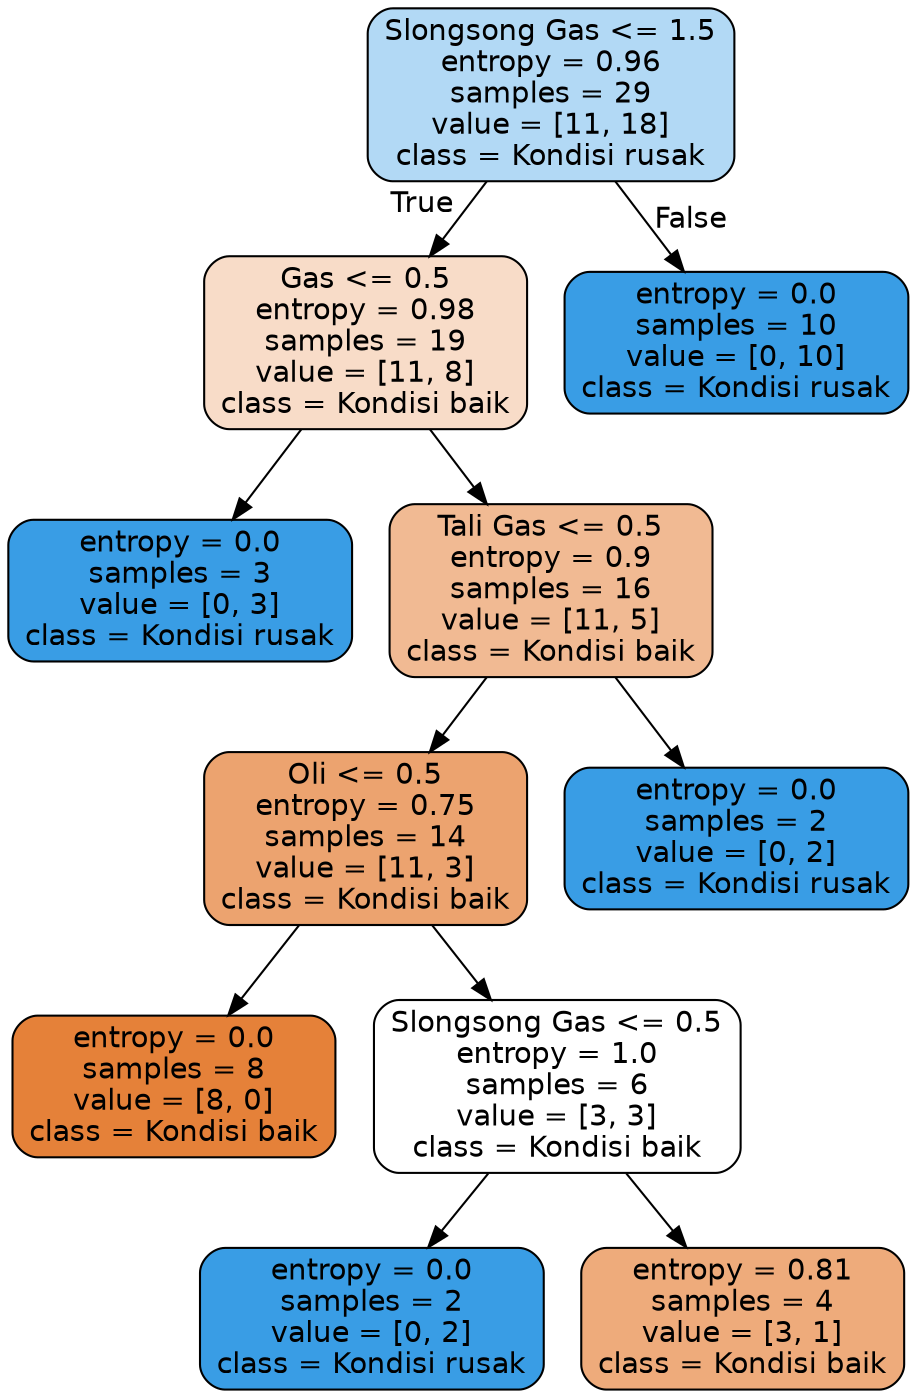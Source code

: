 digraph Tree {
node [shape=box, style="filled, rounded", color="black", fontname=helvetica] ;
edge [fontname=helvetica] ;
0 [label="Slongsong Gas <= 1.5\nentropy = 0.96\nsamples = 29\nvalue = [11, 18]\nclass = Kondisi rusak", fillcolor="#399de563"] ;
1 [label="Gas <= 0.5\nentropy = 0.98\nsamples = 19\nvalue = [11, 8]\nclass = Kondisi baik", fillcolor="#e5813946"] ;
0 -> 1 [labeldistance=2.5, labelangle=45, headlabel="True"] ;
2 [label="entropy = 0.0\nsamples = 3\nvalue = [0, 3]\nclass = Kondisi rusak", fillcolor="#399de5ff"] ;
1 -> 2 ;
3 [label="Tali Gas <= 0.5\nentropy = 0.9\nsamples = 16\nvalue = [11, 5]\nclass = Kondisi baik", fillcolor="#e581398b"] ;
1 -> 3 ;
4 [label="Oli <= 0.5\nentropy = 0.75\nsamples = 14\nvalue = [11, 3]\nclass = Kondisi baik", fillcolor="#e58139b9"] ;
3 -> 4 ;
5 [label="entropy = 0.0\nsamples = 8\nvalue = [8, 0]\nclass = Kondisi baik", fillcolor="#e58139ff"] ;
4 -> 5 ;
6 [label="Slongsong Gas <= 0.5\nentropy = 1.0\nsamples = 6\nvalue = [3, 3]\nclass = Kondisi baik", fillcolor="#e5813900"] ;
4 -> 6 ;
7 [label="entropy = 0.0\nsamples = 2\nvalue = [0, 2]\nclass = Kondisi rusak", fillcolor="#399de5ff"] ;
6 -> 7 ;
8 [label="entropy = 0.81\nsamples = 4\nvalue = [3, 1]\nclass = Kondisi baik", fillcolor="#e58139aa"] ;
6 -> 8 ;
9 [label="entropy = 0.0\nsamples = 2\nvalue = [0, 2]\nclass = Kondisi rusak", fillcolor="#399de5ff"] ;
3 -> 9 ;
10 [label="entropy = 0.0\nsamples = 10\nvalue = [0, 10]\nclass = Kondisi rusak", fillcolor="#399de5ff"] ;
0 -> 10 [labeldistance=2.5, labelangle=-45, headlabel="False"] ;
}